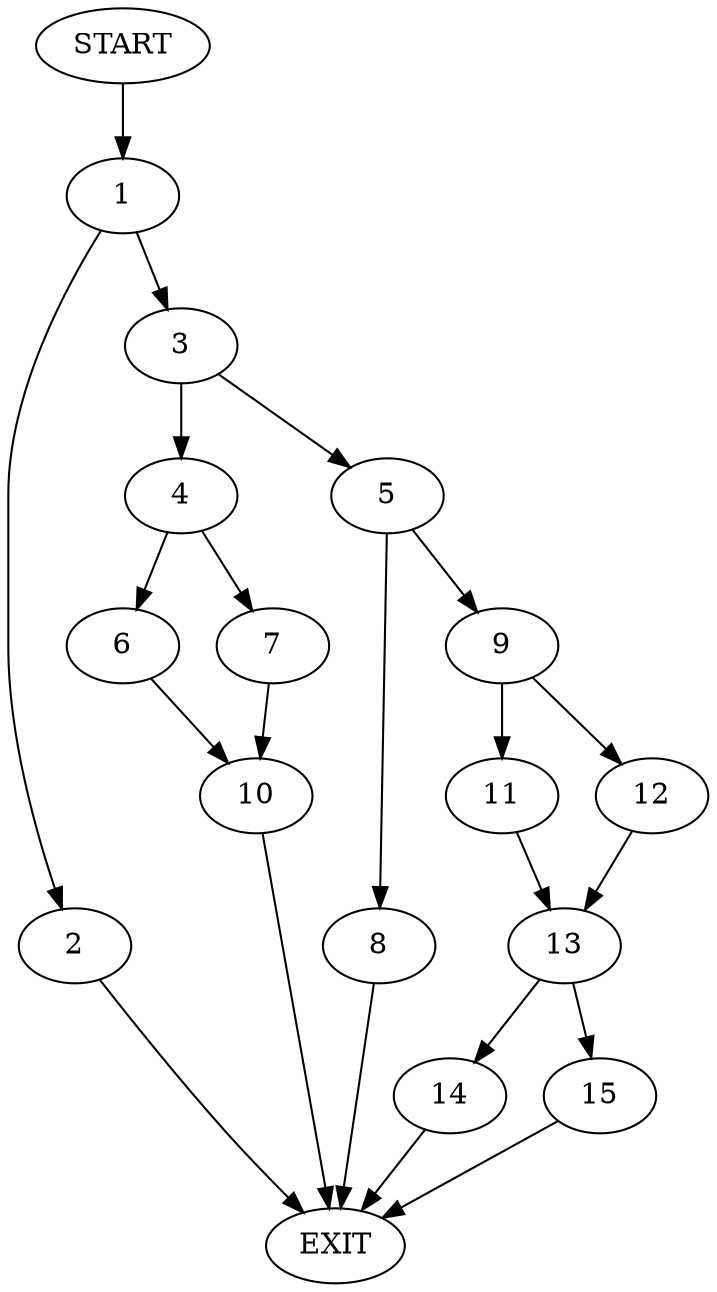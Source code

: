 digraph {
0 [label="START"]
16 [label="EXIT"]
0 -> 1
1 -> 2
1 -> 3
2 -> 16
3 -> 4
3 -> 5
4 -> 6
4 -> 7
5 -> 8
5 -> 9
7 -> 10
6 -> 10
10 -> 16
9 -> 11
9 -> 12
8 -> 16
12 -> 13
11 -> 13
13 -> 14
13 -> 15
15 -> 16
14 -> 16
}
